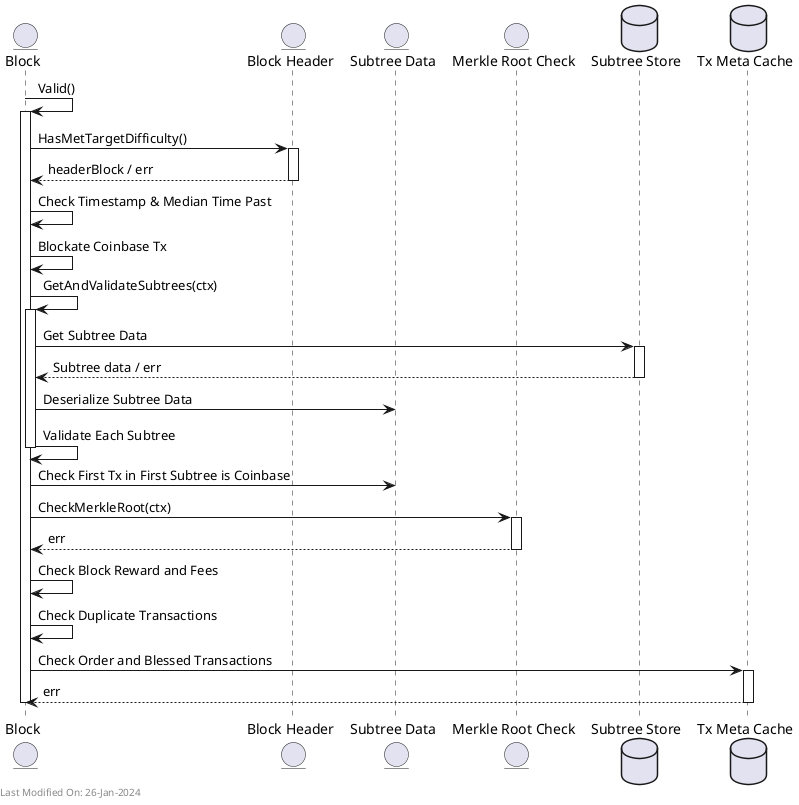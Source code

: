 @startuml
entity "Block" as Block
entity "Block Header" as Header
entity "Subtree Data" as SubtreeData
entity "Merkle Root Check" as MerkleRootCheck
database "Subtree Store" as SubtreeStore
database "Tx Meta Cache" as TxMetaStore

Block -> Block: Valid()
activate Block

Block -> Header: HasMetTargetDifficulty()
activate Header

Header--> Block: headerBlock / err

deactivate Header


Block -> Block: Check Timestamp & Median Time Past
Block -> Block: Blockate Coinbase Tx


' Detailed GetAndValidateSubtrees process
Block -> Block: GetAndValidateSubtrees(ctx)
activate Block

Block -> SubtreeStore: Get Subtree Data
activate SubtreeStore
SubtreeStore --> Block: Subtree data / err
deactivate SubtreeStore

Block -> SubtreeData: Deserialize Subtree Data
Block -> Block: Validate Each Subtree

deactivate Block
' End of detailed GetAndValidateSubtrees process


Block -> SubtreeData: Check First Tx in First Subtree is Coinbase
Block -> MerkleRootCheck: CheckMerkleRoot(ctx)
activate MerkleRootCheck
MerkleRootCheck --> Block: err
deactivate MerkleRootCheck

Block -> Block: Check Block Reward and Fees
Block -> Block: Check Duplicate Transactions
Block -> TxMetaStore: Check Order and Blessed Transactions
activate TxMetaStore
TxMetaStore --> Block: err
deactivate TxMetaStore

deactivate Block

left footer Last Modified On: 26-Jan-2024

@enduml
